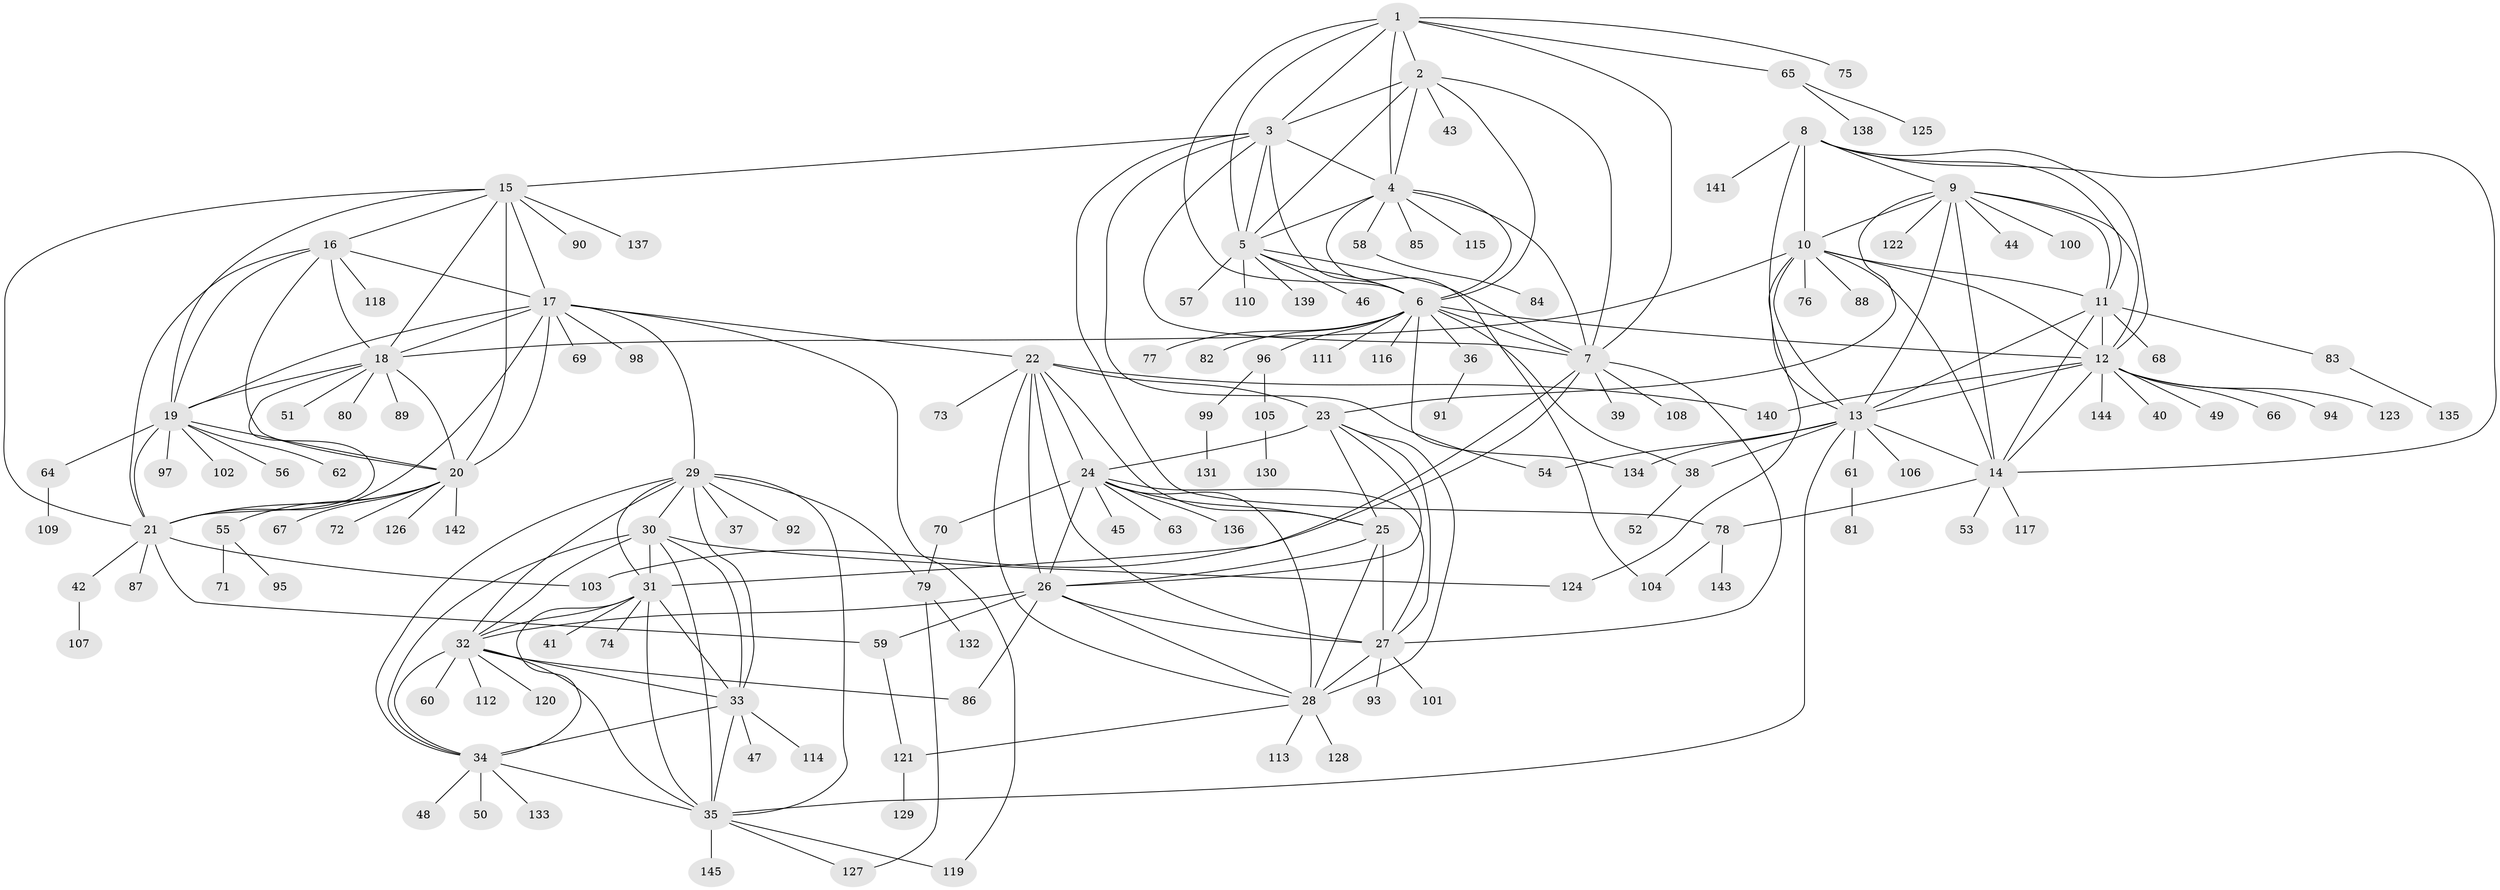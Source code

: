 // Generated by graph-tools (version 1.1) at 2025/11/02/27/25 16:11:37]
// undirected, 145 vertices, 239 edges
graph export_dot {
graph [start="1"]
  node [color=gray90,style=filled];
  1;
  2;
  3;
  4;
  5;
  6;
  7;
  8;
  9;
  10;
  11;
  12;
  13;
  14;
  15;
  16;
  17;
  18;
  19;
  20;
  21;
  22;
  23;
  24;
  25;
  26;
  27;
  28;
  29;
  30;
  31;
  32;
  33;
  34;
  35;
  36;
  37;
  38;
  39;
  40;
  41;
  42;
  43;
  44;
  45;
  46;
  47;
  48;
  49;
  50;
  51;
  52;
  53;
  54;
  55;
  56;
  57;
  58;
  59;
  60;
  61;
  62;
  63;
  64;
  65;
  66;
  67;
  68;
  69;
  70;
  71;
  72;
  73;
  74;
  75;
  76;
  77;
  78;
  79;
  80;
  81;
  82;
  83;
  84;
  85;
  86;
  87;
  88;
  89;
  90;
  91;
  92;
  93;
  94;
  95;
  96;
  97;
  98;
  99;
  100;
  101;
  102;
  103;
  104;
  105;
  106;
  107;
  108;
  109;
  110;
  111;
  112;
  113;
  114;
  115;
  116;
  117;
  118;
  119;
  120;
  121;
  122;
  123;
  124;
  125;
  126;
  127;
  128;
  129;
  130;
  131;
  132;
  133;
  134;
  135;
  136;
  137;
  138;
  139;
  140;
  141;
  142;
  143;
  144;
  145;
  1 -- 2;
  1 -- 3;
  1 -- 4;
  1 -- 5;
  1 -- 6;
  1 -- 7;
  1 -- 65;
  1 -- 75;
  2 -- 3;
  2 -- 4;
  2 -- 5;
  2 -- 6;
  2 -- 7;
  2 -- 43;
  3 -- 4;
  3 -- 5;
  3 -- 6;
  3 -- 7;
  3 -- 15;
  3 -- 54;
  3 -- 78;
  4 -- 5;
  4 -- 6;
  4 -- 7;
  4 -- 58;
  4 -- 85;
  4 -- 104;
  4 -- 115;
  5 -- 6;
  5 -- 7;
  5 -- 46;
  5 -- 57;
  5 -- 110;
  5 -- 139;
  6 -- 7;
  6 -- 12;
  6 -- 36;
  6 -- 38;
  6 -- 77;
  6 -- 82;
  6 -- 96;
  6 -- 111;
  6 -- 116;
  6 -- 134;
  7 -- 27;
  7 -- 31;
  7 -- 39;
  7 -- 103;
  7 -- 108;
  8 -- 9;
  8 -- 10;
  8 -- 11;
  8 -- 12;
  8 -- 13;
  8 -- 14;
  8 -- 141;
  9 -- 10;
  9 -- 11;
  9 -- 12;
  9 -- 13;
  9 -- 14;
  9 -- 23;
  9 -- 44;
  9 -- 100;
  9 -- 122;
  10 -- 11;
  10 -- 12;
  10 -- 13;
  10 -- 14;
  10 -- 18;
  10 -- 76;
  10 -- 88;
  10 -- 124;
  11 -- 12;
  11 -- 13;
  11 -- 14;
  11 -- 68;
  11 -- 83;
  12 -- 13;
  12 -- 14;
  12 -- 40;
  12 -- 49;
  12 -- 66;
  12 -- 94;
  12 -- 123;
  12 -- 140;
  12 -- 144;
  13 -- 14;
  13 -- 35;
  13 -- 38;
  13 -- 54;
  13 -- 61;
  13 -- 106;
  13 -- 134;
  14 -- 53;
  14 -- 78;
  14 -- 117;
  15 -- 16;
  15 -- 17;
  15 -- 18;
  15 -- 19;
  15 -- 20;
  15 -- 21;
  15 -- 90;
  15 -- 137;
  16 -- 17;
  16 -- 18;
  16 -- 19;
  16 -- 20;
  16 -- 21;
  16 -- 118;
  17 -- 18;
  17 -- 19;
  17 -- 20;
  17 -- 21;
  17 -- 22;
  17 -- 29;
  17 -- 69;
  17 -- 98;
  17 -- 119;
  18 -- 19;
  18 -- 20;
  18 -- 21;
  18 -- 51;
  18 -- 80;
  18 -- 89;
  19 -- 20;
  19 -- 21;
  19 -- 56;
  19 -- 62;
  19 -- 64;
  19 -- 97;
  19 -- 102;
  20 -- 21;
  20 -- 55;
  20 -- 67;
  20 -- 72;
  20 -- 126;
  20 -- 142;
  21 -- 42;
  21 -- 59;
  21 -- 87;
  21 -- 103;
  22 -- 23;
  22 -- 24;
  22 -- 25;
  22 -- 26;
  22 -- 27;
  22 -- 28;
  22 -- 73;
  22 -- 140;
  23 -- 24;
  23 -- 25;
  23 -- 26;
  23 -- 27;
  23 -- 28;
  24 -- 25;
  24 -- 26;
  24 -- 27;
  24 -- 28;
  24 -- 45;
  24 -- 63;
  24 -- 70;
  24 -- 136;
  25 -- 26;
  25 -- 27;
  25 -- 28;
  26 -- 27;
  26 -- 28;
  26 -- 32;
  26 -- 59;
  26 -- 86;
  27 -- 28;
  27 -- 93;
  27 -- 101;
  28 -- 113;
  28 -- 121;
  28 -- 128;
  29 -- 30;
  29 -- 31;
  29 -- 32;
  29 -- 33;
  29 -- 34;
  29 -- 35;
  29 -- 37;
  29 -- 79;
  29 -- 92;
  30 -- 31;
  30 -- 32;
  30 -- 33;
  30 -- 34;
  30 -- 35;
  30 -- 124;
  31 -- 32;
  31 -- 33;
  31 -- 34;
  31 -- 35;
  31 -- 41;
  31 -- 74;
  32 -- 33;
  32 -- 34;
  32 -- 35;
  32 -- 60;
  32 -- 86;
  32 -- 112;
  32 -- 120;
  33 -- 34;
  33 -- 35;
  33 -- 47;
  33 -- 114;
  34 -- 35;
  34 -- 48;
  34 -- 50;
  34 -- 133;
  35 -- 119;
  35 -- 127;
  35 -- 145;
  36 -- 91;
  38 -- 52;
  42 -- 107;
  55 -- 71;
  55 -- 95;
  58 -- 84;
  59 -- 121;
  61 -- 81;
  64 -- 109;
  65 -- 125;
  65 -- 138;
  70 -- 79;
  78 -- 104;
  78 -- 143;
  79 -- 127;
  79 -- 132;
  83 -- 135;
  96 -- 99;
  96 -- 105;
  99 -- 131;
  105 -- 130;
  121 -- 129;
}
